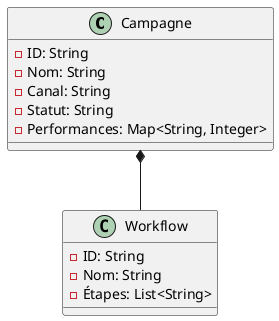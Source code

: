 @startuml
class Campagne {
  - ID: String
  - Nom: String
  - Canal: String
  - Statut: String
  - Performances: Map<String, Integer>
}

class Workflow {
  - ID: String
  - Nom: String
  - Étapes: List<String>
}

Campagne *-- Workflow
@enduml